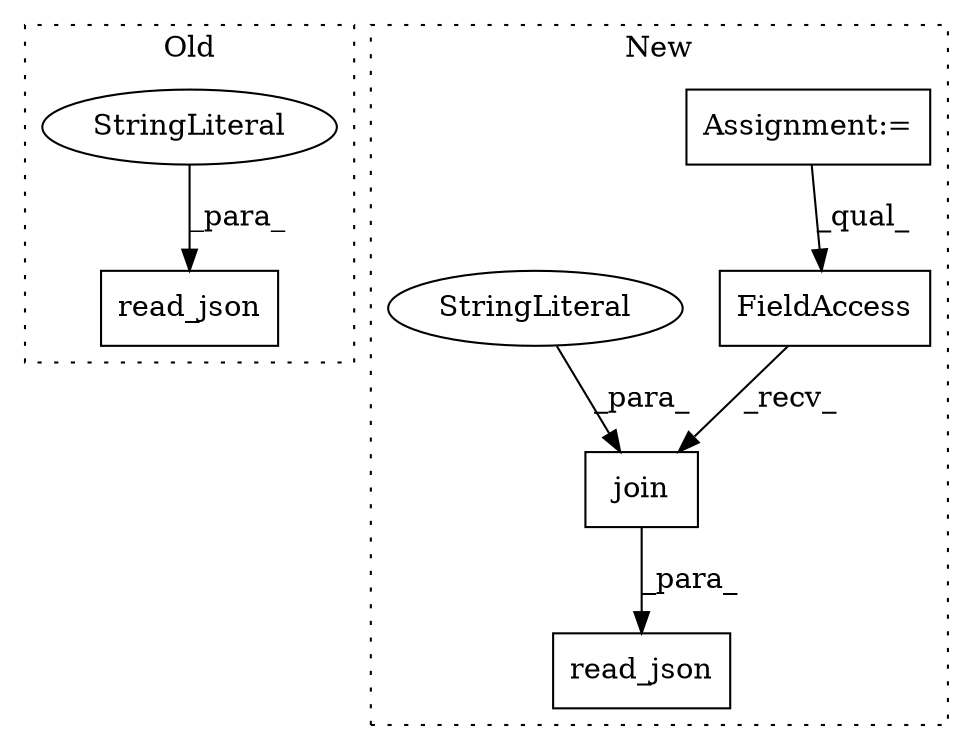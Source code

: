 digraph G {
subgraph cluster0 {
1 [label="read_json" a="32" s="318,354" l="10,1" shape="box"];
6 [label="StringLiteral" a="45" s="328" l="26" shape="ellipse"];
label = "Old";
style="dotted";
}
subgraph cluster1 {
2 [label="read_json" a="32" s="542,591" l="10,1" shape="box"];
3 [label="Assignment:=" a="7" s="515" l="2" shape="box"];
4 [label="FieldAccess" a="22" s="552" l="7" shape="box"];
5 [label="join" a="32" s="560,590" l="5,1" shape="box"];
7 [label="StringLiteral" a="45" s="574" l="16" shape="ellipse"];
label = "New";
style="dotted";
}
3 -> 4 [label="_qual_"];
4 -> 5 [label="_recv_"];
5 -> 2 [label="_para_"];
6 -> 1 [label="_para_"];
7 -> 5 [label="_para_"];
}